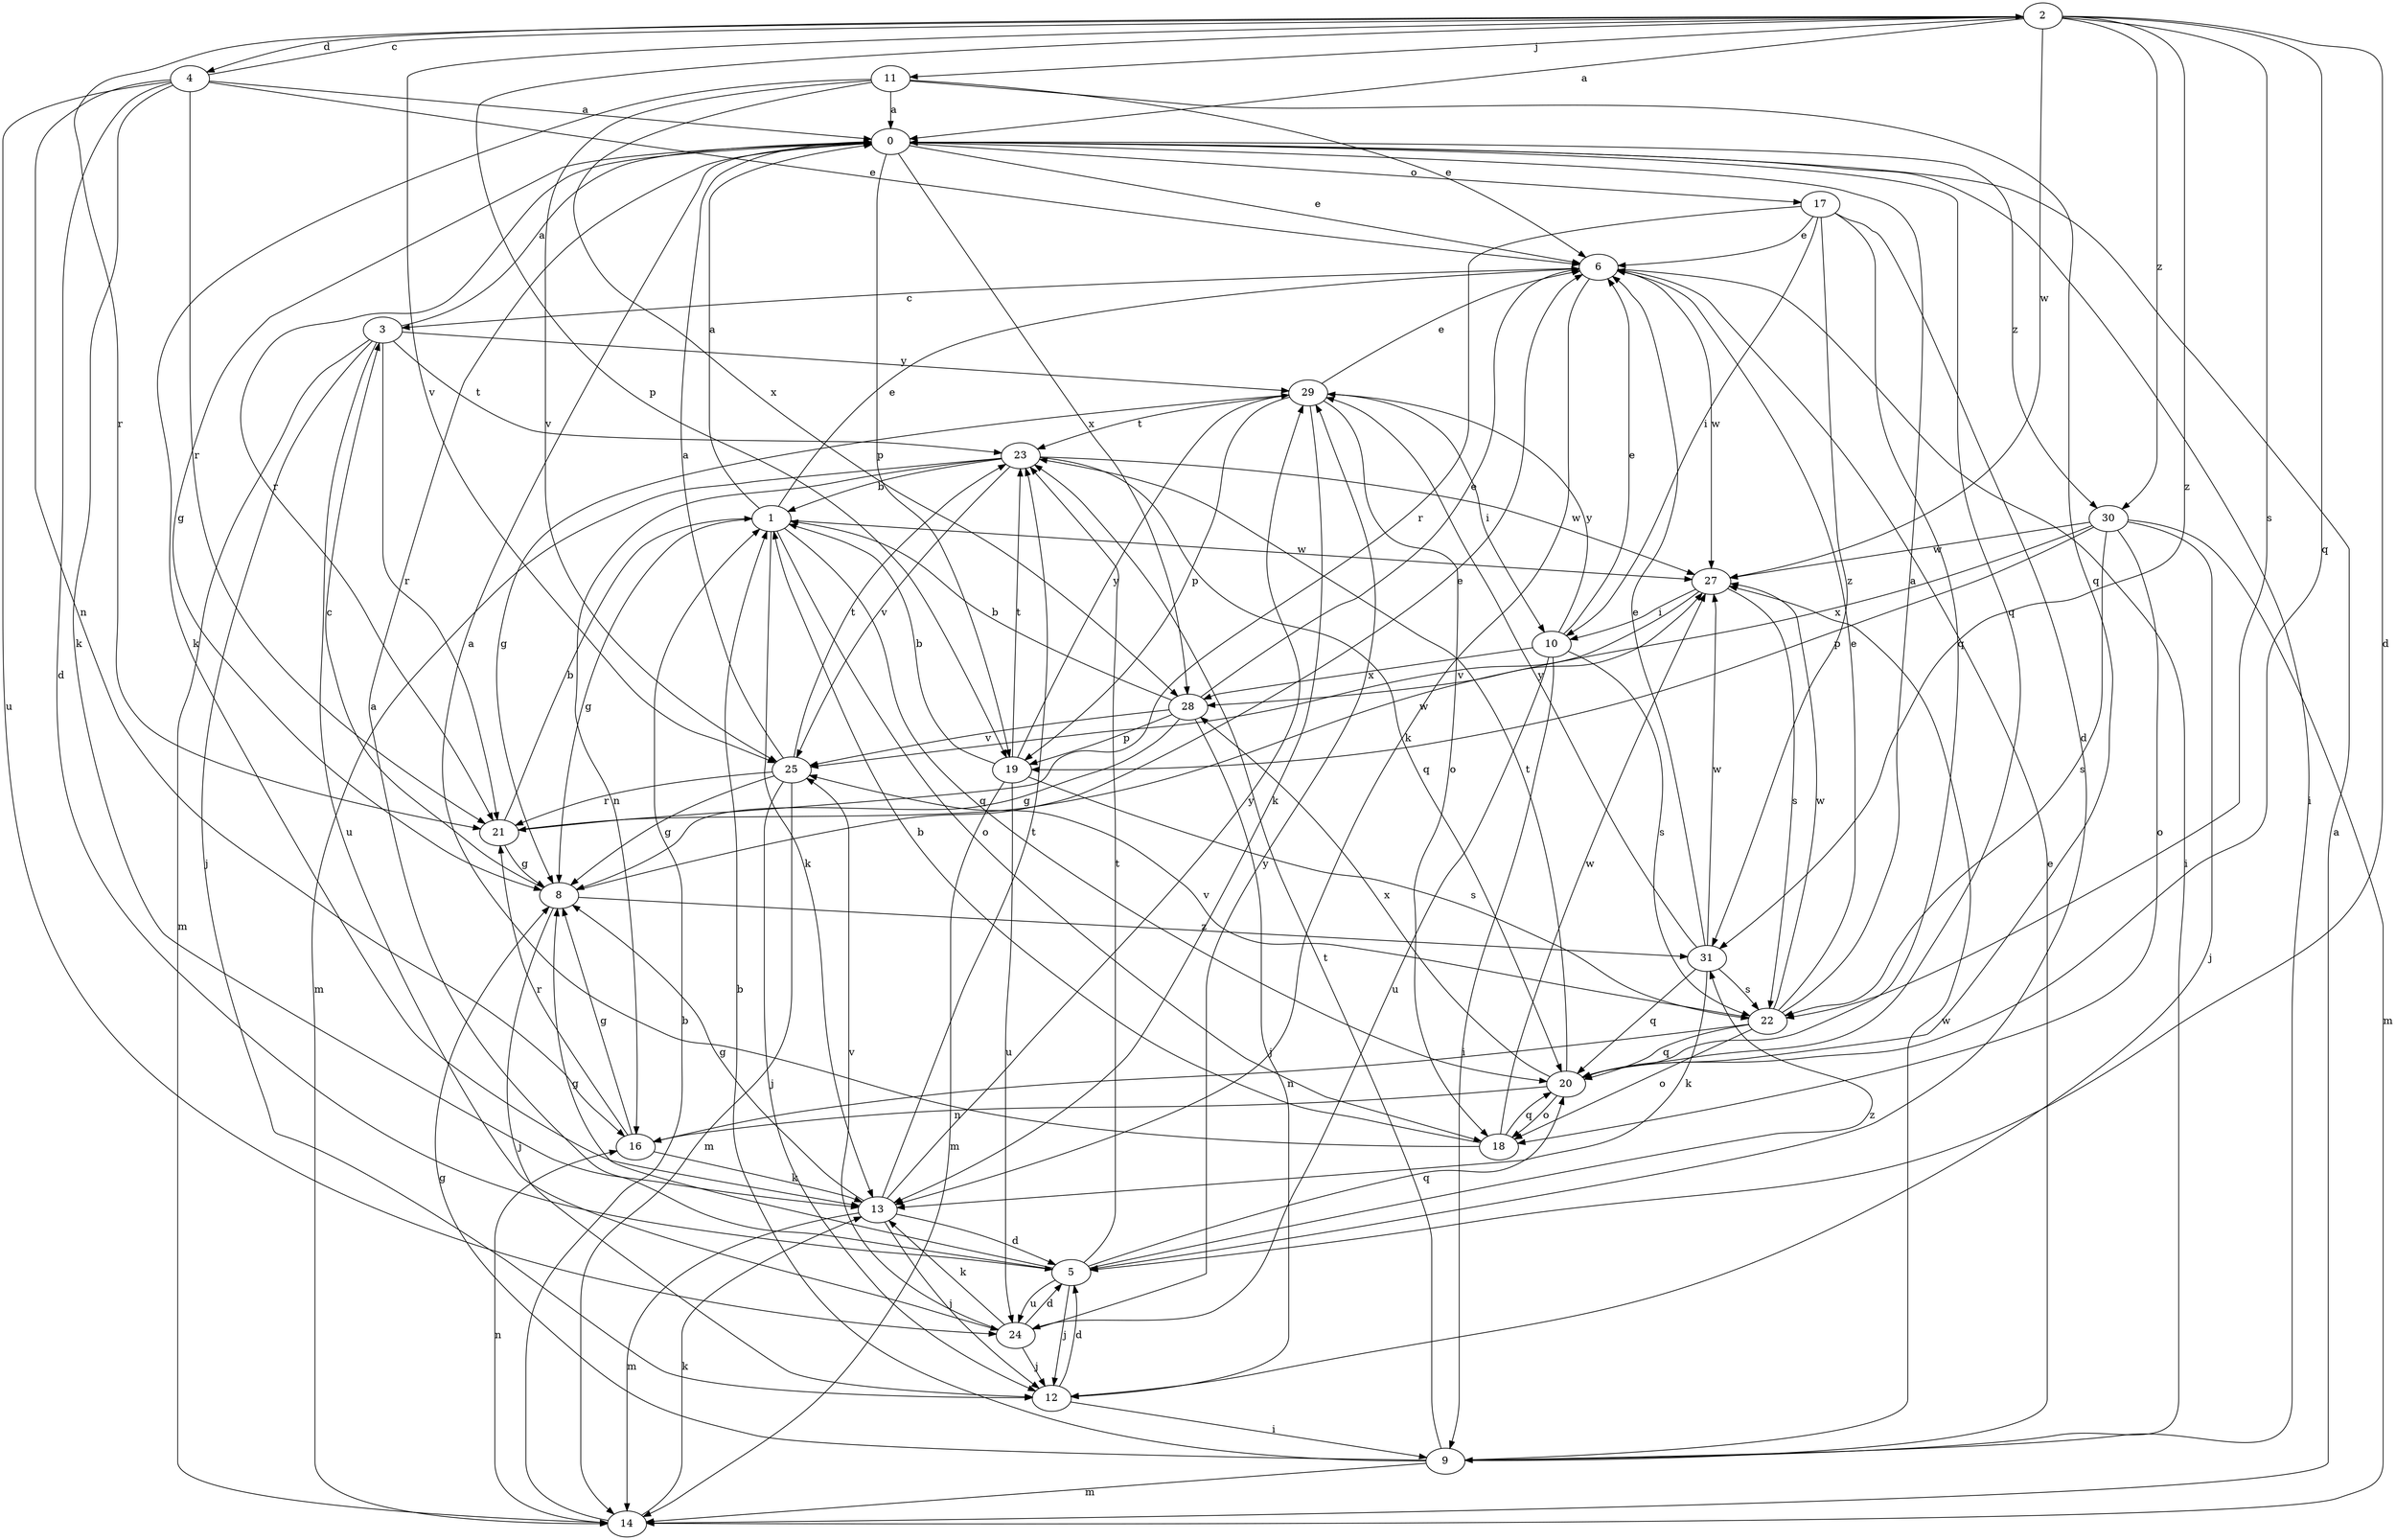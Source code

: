 strict digraph  {
0;
1;
2;
3;
4;
5;
6;
8;
9;
10;
11;
12;
13;
14;
16;
17;
18;
19;
20;
21;
22;
23;
24;
25;
27;
28;
29;
30;
31;
0 -> 6  [label=e];
0 -> 8  [label=g];
0 -> 9  [label=i];
0 -> 17  [label=o];
0 -> 19  [label=p];
0 -> 20  [label=q];
0 -> 21  [label=r];
0 -> 28  [label=x];
0 -> 30  [label=z];
1 -> 0  [label=a];
1 -> 6  [label=e];
1 -> 8  [label=g];
1 -> 13  [label=k];
1 -> 18  [label=o];
1 -> 20  [label=q];
1 -> 27  [label=w];
2 -> 0  [label=a];
2 -> 4  [label=d];
2 -> 5  [label=d];
2 -> 11  [label=j];
2 -> 19  [label=p];
2 -> 20  [label=q];
2 -> 21  [label=r];
2 -> 22  [label=s];
2 -> 25  [label=v];
2 -> 27  [label=w];
2 -> 30  [label=z];
2 -> 31  [label=z];
3 -> 0  [label=a];
3 -> 12  [label=j];
3 -> 14  [label=m];
3 -> 21  [label=r];
3 -> 23  [label=t];
3 -> 24  [label=u];
3 -> 29  [label=y];
4 -> 0  [label=a];
4 -> 2  [label=c];
4 -> 5  [label=d];
4 -> 6  [label=e];
4 -> 13  [label=k];
4 -> 16  [label=n];
4 -> 21  [label=r];
4 -> 24  [label=u];
5 -> 0  [label=a];
5 -> 8  [label=g];
5 -> 12  [label=j];
5 -> 20  [label=q];
5 -> 23  [label=t];
5 -> 24  [label=u];
5 -> 31  [label=z];
6 -> 3  [label=c];
6 -> 9  [label=i];
6 -> 13  [label=k];
6 -> 27  [label=w];
8 -> 3  [label=c];
8 -> 6  [label=e];
8 -> 12  [label=j];
8 -> 31  [label=z];
9 -> 1  [label=b];
9 -> 6  [label=e];
9 -> 8  [label=g];
9 -> 14  [label=m];
9 -> 23  [label=t];
9 -> 27  [label=w];
10 -> 6  [label=e];
10 -> 9  [label=i];
10 -> 22  [label=s];
10 -> 24  [label=u];
10 -> 28  [label=x];
10 -> 29  [label=y];
11 -> 0  [label=a];
11 -> 6  [label=e];
11 -> 13  [label=k];
11 -> 20  [label=q];
11 -> 25  [label=v];
11 -> 28  [label=x];
12 -> 5  [label=d];
12 -> 9  [label=i];
13 -> 5  [label=d];
13 -> 8  [label=g];
13 -> 12  [label=j];
13 -> 14  [label=m];
13 -> 23  [label=t];
13 -> 29  [label=y];
14 -> 0  [label=a];
14 -> 1  [label=b];
14 -> 13  [label=k];
14 -> 16  [label=n];
16 -> 8  [label=g];
16 -> 13  [label=k];
16 -> 21  [label=r];
17 -> 5  [label=d];
17 -> 6  [label=e];
17 -> 10  [label=i];
17 -> 20  [label=q];
17 -> 21  [label=r];
17 -> 31  [label=z];
18 -> 0  [label=a];
18 -> 1  [label=b];
18 -> 20  [label=q];
18 -> 27  [label=w];
19 -> 1  [label=b];
19 -> 14  [label=m];
19 -> 22  [label=s];
19 -> 23  [label=t];
19 -> 24  [label=u];
19 -> 29  [label=y];
20 -> 16  [label=n];
20 -> 18  [label=o];
20 -> 23  [label=t];
20 -> 28  [label=x];
21 -> 1  [label=b];
21 -> 8  [label=g];
21 -> 27  [label=w];
22 -> 0  [label=a];
22 -> 6  [label=e];
22 -> 16  [label=n];
22 -> 18  [label=o];
22 -> 20  [label=q];
22 -> 25  [label=v];
22 -> 27  [label=w];
23 -> 1  [label=b];
23 -> 14  [label=m];
23 -> 16  [label=n];
23 -> 20  [label=q];
23 -> 25  [label=v];
23 -> 27  [label=w];
24 -> 5  [label=d];
24 -> 12  [label=j];
24 -> 13  [label=k];
24 -> 25  [label=v];
24 -> 29  [label=y];
25 -> 0  [label=a];
25 -> 8  [label=g];
25 -> 12  [label=j];
25 -> 14  [label=m];
25 -> 21  [label=r];
25 -> 23  [label=t];
27 -> 10  [label=i];
27 -> 22  [label=s];
27 -> 25  [label=v];
28 -> 1  [label=b];
28 -> 6  [label=e];
28 -> 8  [label=g];
28 -> 12  [label=j];
28 -> 19  [label=p];
28 -> 25  [label=v];
29 -> 6  [label=e];
29 -> 8  [label=g];
29 -> 10  [label=i];
29 -> 13  [label=k];
29 -> 18  [label=o];
29 -> 19  [label=p];
29 -> 23  [label=t];
30 -> 12  [label=j];
30 -> 14  [label=m];
30 -> 18  [label=o];
30 -> 19  [label=p];
30 -> 22  [label=s];
30 -> 27  [label=w];
30 -> 28  [label=x];
31 -> 6  [label=e];
31 -> 13  [label=k];
31 -> 20  [label=q];
31 -> 22  [label=s];
31 -> 27  [label=w];
31 -> 29  [label=y];
}
